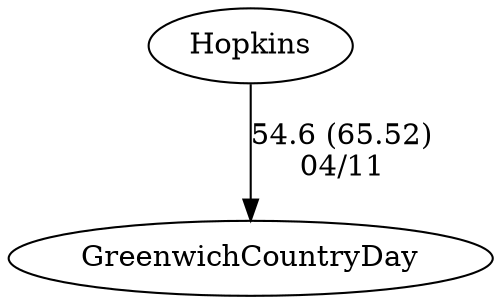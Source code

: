 digraph girls1foursGreenwichCountryDay {GreenwichCountryDay [URL="girls1foursGreenwichCountryDayGreenwichCountryDay.html"];Hopkins [URL="girls1foursGreenwichCountryDayHopkins.html"];Hopkins -> GreenwichCountryDay[label="54.6 (65.52)
04/11", weight="46", tooltip="NEIRA,GCDS vs Hopkins			
Distance: 1250m Conditions: head current increased
None", URL="https://www.row2k.com/results/resultspage.cfm?UID=3F962587F5195CAC9807287404512E2B&cat=5", random="random"]}
